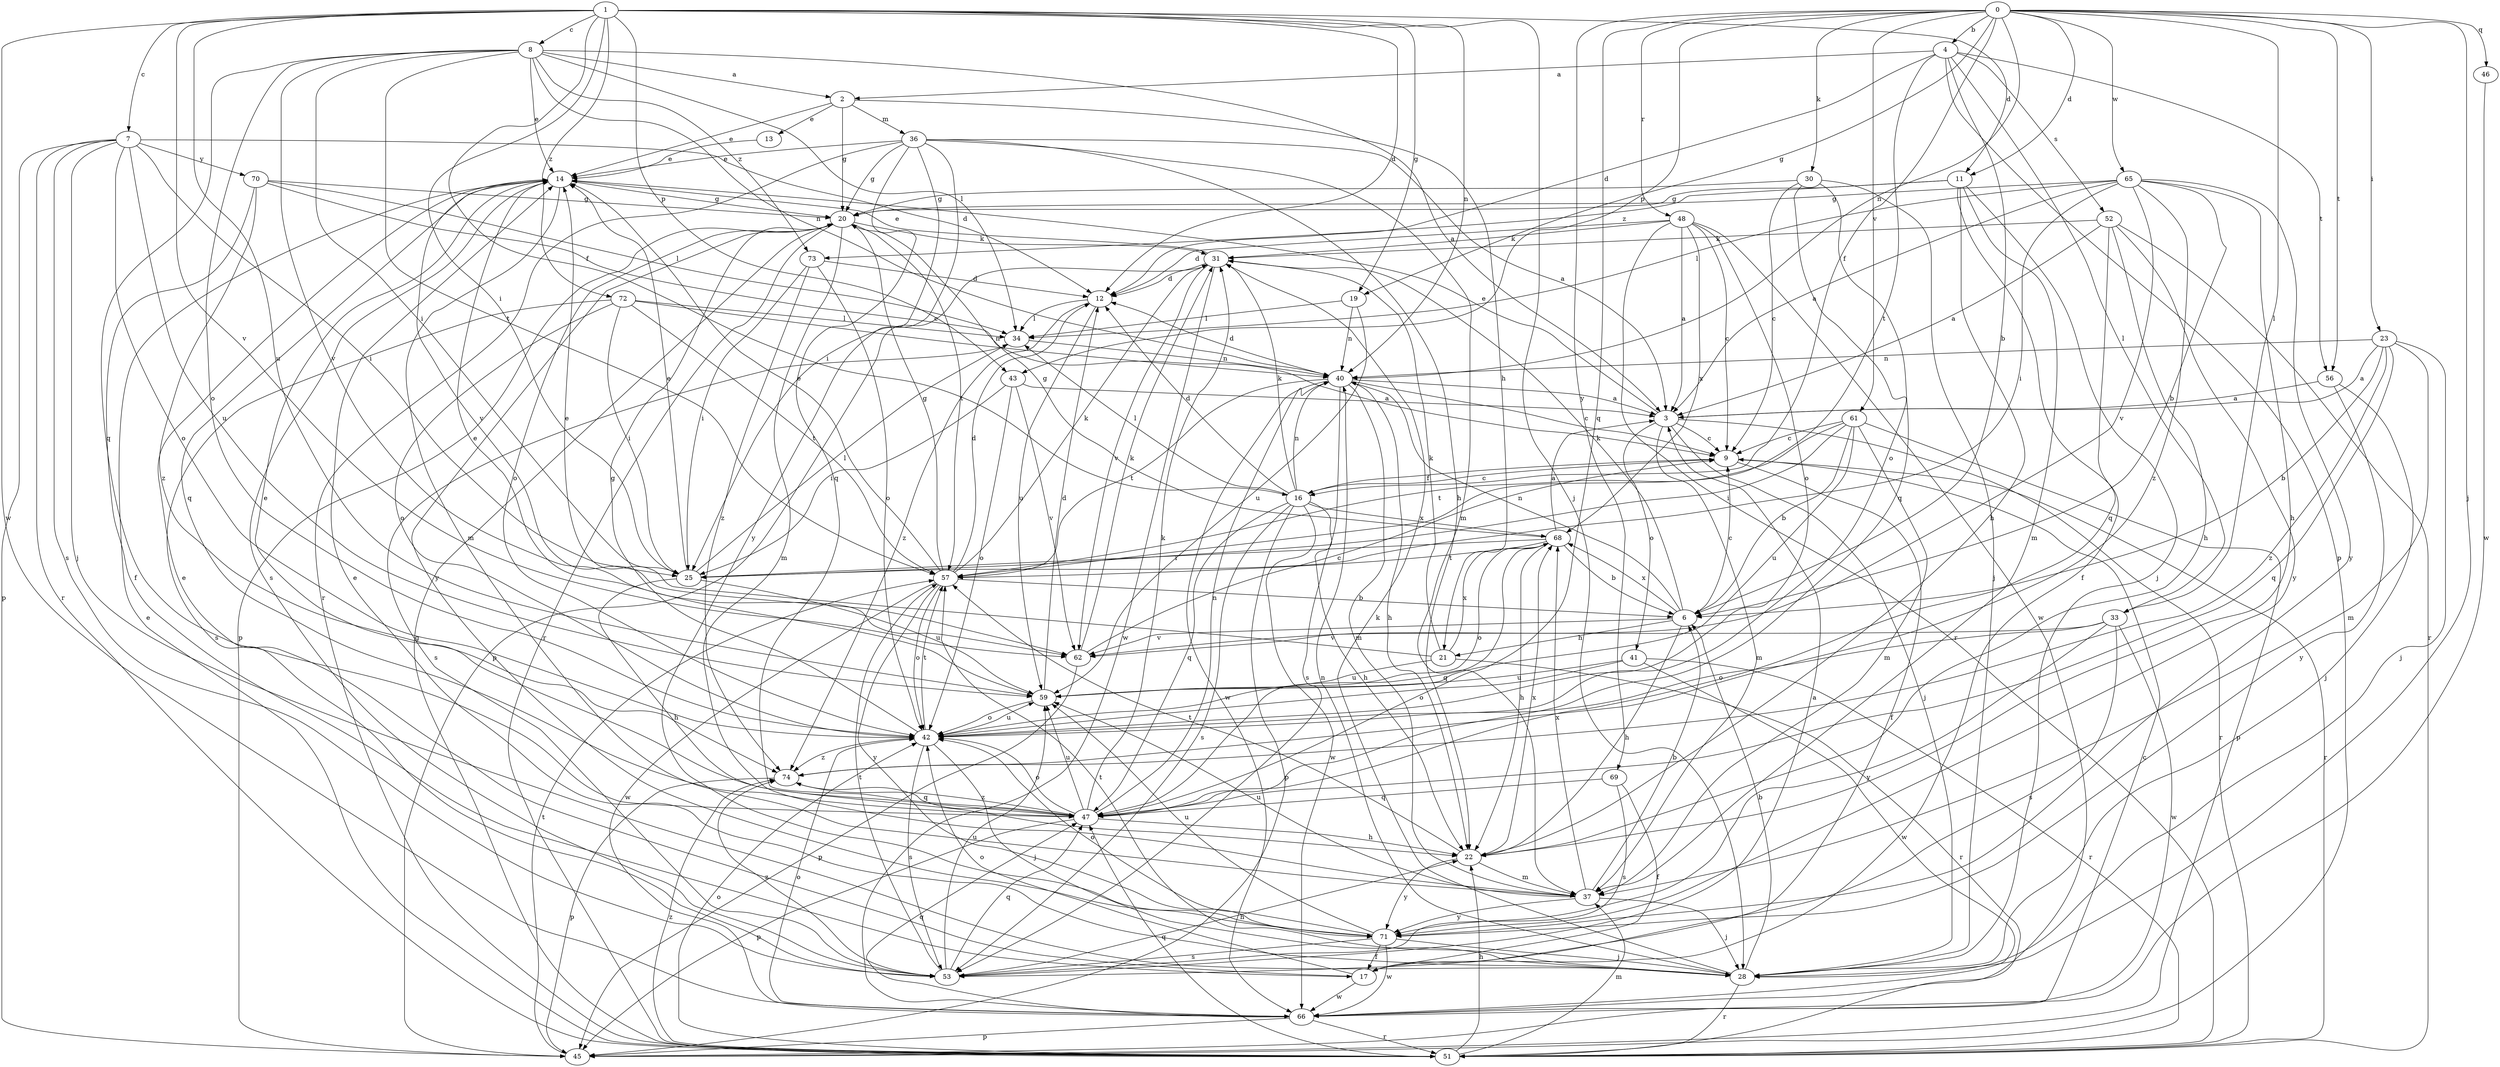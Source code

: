 strict digraph  {
0;
1;
2;
3;
4;
6;
7;
8;
9;
11;
12;
13;
14;
16;
17;
19;
20;
21;
22;
23;
25;
28;
30;
31;
33;
34;
36;
37;
40;
41;
42;
43;
45;
46;
47;
48;
51;
52;
53;
56;
57;
59;
61;
62;
65;
66;
68;
69;
70;
71;
72;
73;
74;
0 -> 4  [label=b];
0 -> 11  [label=d];
0 -> 16  [label=f];
0 -> 19  [label=g];
0 -> 23  [label=i];
0 -> 28  [label=j];
0 -> 30  [label=k];
0 -> 33  [label=l];
0 -> 40  [label=n];
0 -> 43  [label=p];
0 -> 46  [label=q];
0 -> 47  [label=q];
0 -> 48  [label=r];
0 -> 56  [label=t];
0 -> 61  [label=v];
0 -> 65  [label=w];
0 -> 69  [label=y];
1 -> 7  [label=c];
1 -> 8  [label=c];
1 -> 11  [label=d];
1 -> 12  [label=d];
1 -> 16  [label=f];
1 -> 19  [label=g];
1 -> 25  [label=i];
1 -> 28  [label=j];
1 -> 40  [label=n];
1 -> 43  [label=p];
1 -> 59  [label=u];
1 -> 62  [label=v];
1 -> 66  [label=w];
1 -> 72  [label=z];
2 -> 13  [label=e];
2 -> 14  [label=e];
2 -> 20  [label=g];
2 -> 21  [label=h];
2 -> 36  [label=m];
3 -> 9  [label=c];
3 -> 14  [label=e];
3 -> 28  [label=j];
3 -> 37  [label=m];
3 -> 41  [label=o];
3 -> 51  [label=r];
4 -> 2  [label=a];
4 -> 6  [label=b];
4 -> 12  [label=d];
4 -> 33  [label=l];
4 -> 45  [label=p];
4 -> 52  [label=s];
4 -> 56  [label=t];
4 -> 57  [label=t];
6 -> 9  [label=c];
6 -> 21  [label=h];
6 -> 22  [label=h];
6 -> 31  [label=k];
6 -> 40  [label=n];
6 -> 62  [label=v];
6 -> 68  [label=x];
7 -> 12  [label=d];
7 -> 25  [label=i];
7 -> 28  [label=j];
7 -> 42  [label=o];
7 -> 45  [label=p];
7 -> 51  [label=r];
7 -> 53  [label=s];
7 -> 59  [label=u];
7 -> 70  [label=y];
8 -> 2  [label=a];
8 -> 3  [label=a];
8 -> 14  [label=e];
8 -> 25  [label=i];
8 -> 34  [label=l];
8 -> 40  [label=n];
8 -> 42  [label=o];
8 -> 47  [label=q];
8 -> 57  [label=t];
8 -> 62  [label=v];
8 -> 73  [label=z];
9 -> 16  [label=f];
9 -> 17  [label=f];
9 -> 51  [label=r];
11 -> 17  [label=f];
11 -> 20  [label=g];
11 -> 22  [label=h];
11 -> 28  [label=j];
11 -> 37  [label=m];
11 -> 73  [label=z];
12 -> 34  [label=l];
12 -> 59  [label=u];
12 -> 74  [label=z];
13 -> 14  [label=e];
14 -> 20  [label=g];
14 -> 37  [label=m];
14 -> 47  [label=q];
14 -> 53  [label=s];
14 -> 62  [label=v];
16 -> 9  [label=c];
16 -> 12  [label=d];
16 -> 22  [label=h];
16 -> 31  [label=k];
16 -> 34  [label=l];
16 -> 40  [label=n];
16 -> 45  [label=p];
16 -> 47  [label=q];
16 -> 53  [label=s];
16 -> 66  [label=w];
16 -> 68  [label=x];
17 -> 14  [label=e];
17 -> 42  [label=o];
17 -> 66  [label=w];
19 -> 34  [label=l];
19 -> 40  [label=n];
19 -> 59  [label=u];
20 -> 31  [label=k];
20 -> 37  [label=m];
20 -> 42  [label=o];
20 -> 45  [label=p];
20 -> 51  [label=r];
20 -> 57  [label=t];
20 -> 71  [label=y];
21 -> 14  [label=e];
21 -> 31  [label=k];
21 -> 51  [label=r];
21 -> 59  [label=u];
21 -> 68  [label=x];
22 -> 37  [label=m];
22 -> 57  [label=t];
22 -> 68  [label=x];
22 -> 71  [label=y];
23 -> 3  [label=a];
23 -> 6  [label=b];
23 -> 28  [label=j];
23 -> 37  [label=m];
23 -> 40  [label=n];
23 -> 47  [label=q];
23 -> 74  [label=z];
25 -> 14  [label=e];
25 -> 22  [label=h];
25 -> 34  [label=l];
25 -> 59  [label=u];
28 -> 6  [label=b];
28 -> 14  [label=e];
28 -> 31  [label=k];
28 -> 40  [label=n];
28 -> 51  [label=r];
28 -> 57  [label=t];
30 -> 9  [label=c];
30 -> 20  [label=g];
30 -> 28  [label=j];
30 -> 42  [label=o];
30 -> 47  [label=q];
31 -> 12  [label=d];
31 -> 14  [label=e];
31 -> 45  [label=p];
31 -> 62  [label=v];
31 -> 66  [label=w];
33 -> 42  [label=o];
33 -> 53  [label=s];
33 -> 62  [label=v];
33 -> 66  [label=w];
33 -> 71  [label=y];
34 -> 40  [label=n];
34 -> 53  [label=s];
36 -> 3  [label=a];
36 -> 14  [label=e];
36 -> 20  [label=g];
36 -> 22  [label=h];
36 -> 25  [label=i];
36 -> 37  [label=m];
36 -> 47  [label=q];
36 -> 51  [label=r];
36 -> 71  [label=y];
37 -> 6  [label=b];
37 -> 28  [label=j];
37 -> 59  [label=u];
37 -> 68  [label=x];
37 -> 71  [label=y];
40 -> 3  [label=a];
40 -> 9  [label=c];
40 -> 12  [label=d];
40 -> 22  [label=h];
40 -> 37  [label=m];
40 -> 53  [label=s];
40 -> 57  [label=t];
40 -> 66  [label=w];
41 -> 42  [label=o];
41 -> 51  [label=r];
41 -> 59  [label=u];
41 -> 66  [label=w];
42 -> 20  [label=g];
42 -> 28  [label=j];
42 -> 53  [label=s];
42 -> 57  [label=t];
42 -> 59  [label=u];
42 -> 74  [label=z];
43 -> 3  [label=a];
43 -> 25  [label=i];
43 -> 42  [label=o];
43 -> 62  [label=v];
45 -> 9  [label=c];
45 -> 57  [label=t];
46 -> 66  [label=w];
47 -> 14  [label=e];
47 -> 22  [label=h];
47 -> 31  [label=k];
47 -> 40  [label=n];
47 -> 42  [label=o];
47 -> 45  [label=p];
47 -> 59  [label=u];
47 -> 74  [label=z];
48 -> 3  [label=a];
48 -> 9  [label=c];
48 -> 12  [label=d];
48 -> 31  [label=k];
48 -> 42  [label=o];
48 -> 51  [label=r];
48 -> 66  [label=w];
48 -> 68  [label=x];
51 -> 14  [label=e];
51 -> 20  [label=g];
51 -> 22  [label=h];
51 -> 37  [label=m];
51 -> 42  [label=o];
51 -> 47  [label=q];
51 -> 74  [label=z];
52 -> 3  [label=a];
52 -> 22  [label=h];
52 -> 31  [label=k];
52 -> 47  [label=q];
52 -> 51  [label=r];
52 -> 71  [label=y];
53 -> 3  [label=a];
53 -> 22  [label=h];
53 -> 47  [label=q];
53 -> 57  [label=t];
53 -> 59  [label=u];
53 -> 74  [label=z];
56 -> 3  [label=a];
56 -> 28  [label=j];
56 -> 71  [label=y];
57 -> 6  [label=b];
57 -> 12  [label=d];
57 -> 14  [label=e];
57 -> 20  [label=g];
57 -> 31  [label=k];
57 -> 42  [label=o];
57 -> 66  [label=w];
57 -> 71  [label=y];
59 -> 12  [label=d];
59 -> 14  [label=e];
59 -> 42  [label=o];
61 -> 6  [label=b];
61 -> 9  [label=c];
61 -> 25  [label=i];
61 -> 37  [label=m];
61 -> 45  [label=p];
61 -> 57  [label=t];
61 -> 59  [label=u];
62 -> 9  [label=c];
62 -> 31  [label=k];
62 -> 45  [label=p];
65 -> 3  [label=a];
65 -> 6  [label=b];
65 -> 20  [label=g];
65 -> 22  [label=h];
65 -> 25  [label=i];
65 -> 34  [label=l];
65 -> 62  [label=v];
65 -> 71  [label=y];
65 -> 74  [label=z];
66 -> 42  [label=o];
66 -> 45  [label=p];
66 -> 47  [label=q];
66 -> 51  [label=r];
68 -> 3  [label=a];
68 -> 6  [label=b];
68 -> 20  [label=g];
68 -> 22  [label=h];
68 -> 25  [label=i];
68 -> 42  [label=o];
68 -> 47  [label=q];
68 -> 57  [label=t];
69 -> 17  [label=f];
69 -> 47  [label=q];
69 -> 53  [label=s];
70 -> 9  [label=c];
70 -> 17  [label=f];
70 -> 20  [label=g];
70 -> 34  [label=l];
70 -> 74  [label=z];
71 -> 17  [label=f];
71 -> 28  [label=j];
71 -> 42  [label=o];
71 -> 53  [label=s];
71 -> 59  [label=u];
71 -> 66  [label=w];
72 -> 25  [label=i];
72 -> 34  [label=l];
72 -> 40  [label=n];
72 -> 42  [label=o];
72 -> 53  [label=s];
72 -> 57  [label=t];
73 -> 12  [label=d];
73 -> 25  [label=i];
73 -> 42  [label=o];
73 -> 74  [label=z];
74 -> 45  [label=p];
74 -> 47  [label=q];
}
